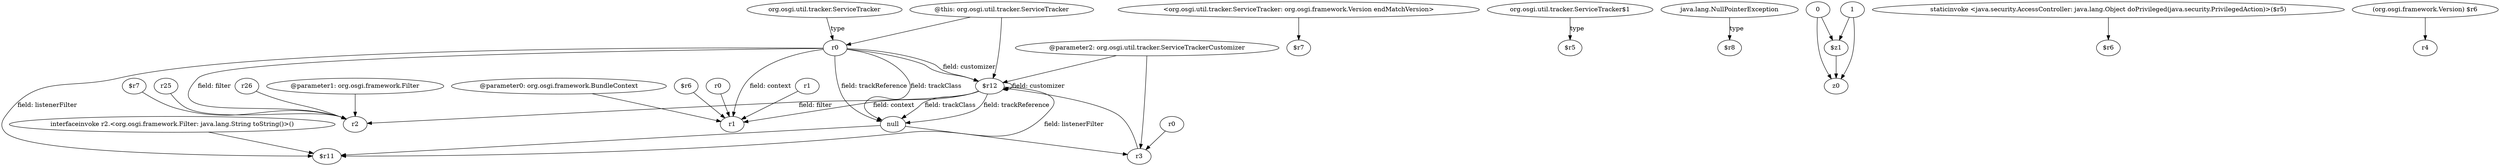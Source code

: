 digraph g {
0[label="$r12"]
1[label="r2"]
0->1[label="field: filter"]
0->0[label="field: customizer"]
2[label="r26"]
2->1[label=""]
3[label="@parameter2: org.osgi.util.tracker.ServiceTrackerCustomizer"]
3->0[label=""]
4[label="$r7"]
4->1[label=""]
5[label="r25"]
5->1[label=""]
6[label="@parameter0: org.osgi.framework.BundleContext"]
7[label="r1"]
6->7[label=""]
8[label="$r11"]
0->8[label="field: listenerFilter"]
9[label="<org.osgi.util.tracker.ServiceTracker: org.osgi.framework.Version endMatchVersion>"]
10[label="$r7"]
9->10[label=""]
0->7[label="field: context"]
11[label="$r6"]
11->7[label=""]
12[label="@this: org.osgi.util.tracker.ServiceTracker"]
12->0[label=""]
13[label="org.osgi.util.tracker.ServiceTracker$1"]
14[label="$r5"]
13->14[label="type"]
15[label="r3"]
3->15[label=""]
16[label="r0"]
17[label="null"]
16->17[label="field: trackReference"]
16->17[label="field: trackClass"]
0->17[label="field: trackReference"]
0->17[label="field: trackClass"]
18[label="r0"]
18->7[label=""]
19[label="java.lang.NullPointerException"]
20[label="$r8"]
19->20[label="type"]
21[label="0"]
22[label="z0"]
21->22[label=""]
23[label="1"]
23->22[label=""]
16->8[label="field: listenerFilter"]
24[label="staticinvoke <java.security.AccessController: java.lang.Object doPrivileged(java.security.PrivilegedAction)>($r5)"]
25[label="$r6"]
24->25[label=""]
26[label="$z1"]
21->26[label=""]
27[label="r1"]
27->7[label=""]
23->26[label=""]
15->0[label=""]
28[label="r0"]
28->15[label=""]
16->1[label="field: filter"]
26->22[label=""]
17->8[label=""]
16->0[label=""]
29[label="@parameter1: org.osgi.framework.Filter"]
29->1[label=""]
16->0[label="field: customizer"]
30[label="(org.osgi.framework.Version) $r6"]
31[label="r4"]
30->31[label=""]
32[label="interfaceinvoke r2.<org.osgi.framework.Filter: java.lang.String toString()>()"]
32->8[label=""]
33[label="org.osgi.util.tracker.ServiceTracker"]
33->16[label="type"]
17->15[label=""]
16->7[label="field: context"]
12->16[label=""]
}